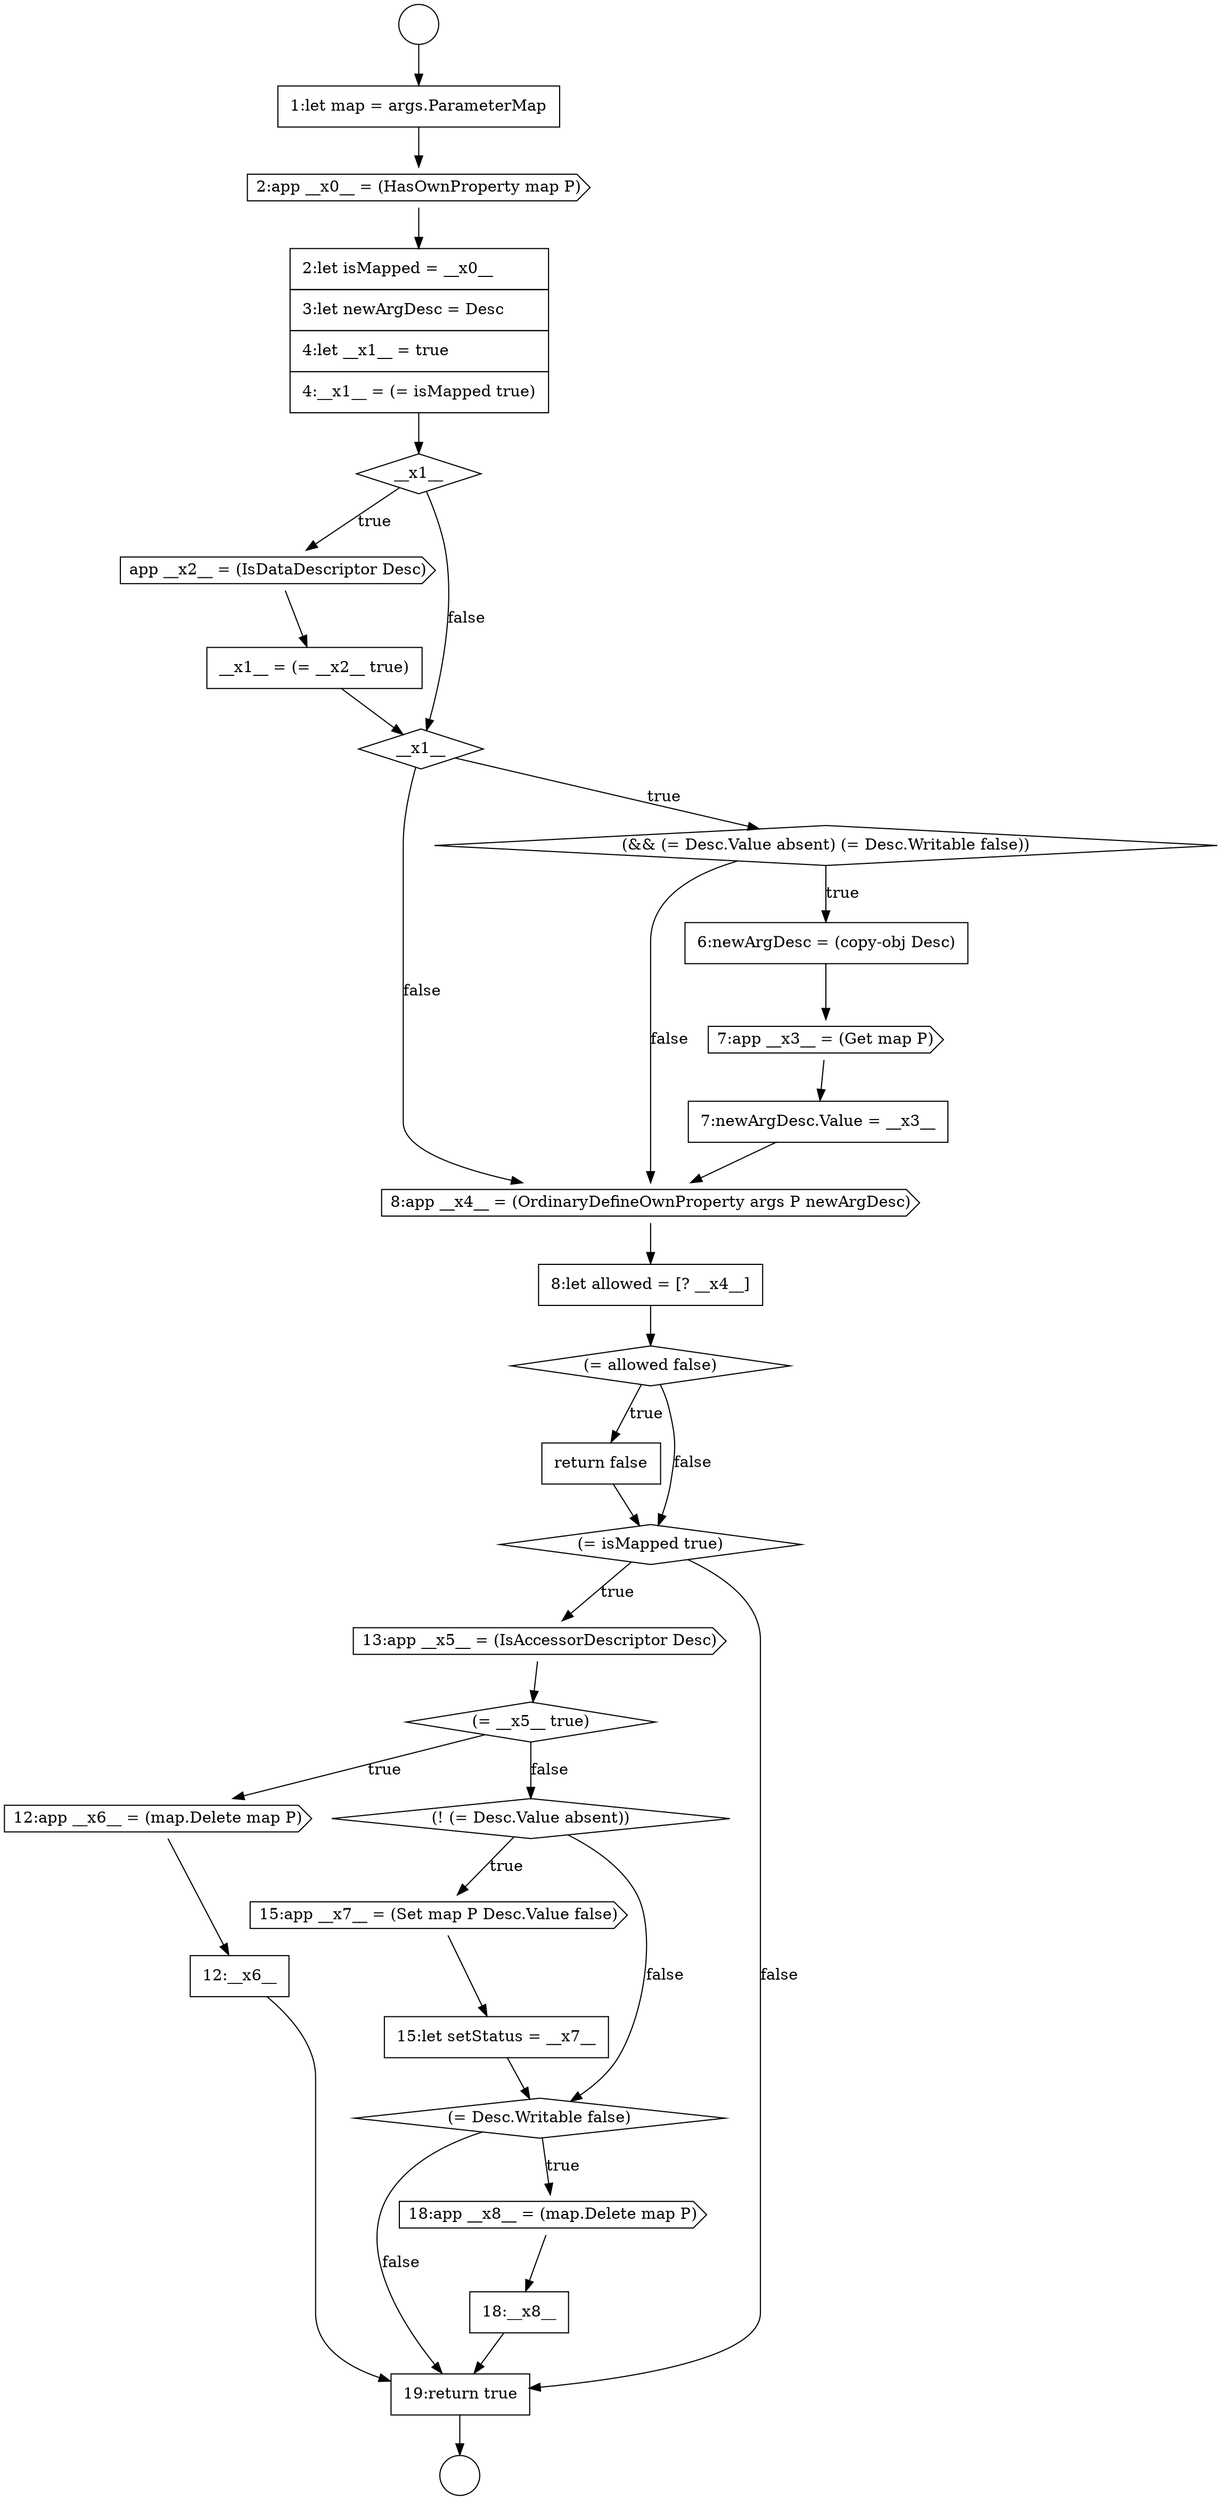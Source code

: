 digraph {
  node2495 [shape=diamond, label=<<font color="black">(= __x5__ true)</font>> color="black" fillcolor="white" style=filled]
  node2476 [shape=circle label=" " color="black" fillcolor="white" style=filled]
  node2491 [shape=diamond, label=<<font color="black">(= allowed false)</font>> color="black" fillcolor="white" style=filled]
  node2483 [shape=none, margin=0, label=<<font color="black">
    <table border="0" cellborder="1" cellspacing="0" cellpadding="10">
      <tr><td align="left">__x1__ = (= __x2__ true)</td></tr>
    </table>
  </font>> color="black" fillcolor="white" style=filled]
  node2496 [shape=cds, label=<<font color="black">12:app __x6__ = (map.Delete map P)</font>> color="black" fillcolor="white" style=filled]
  node2498 [shape=diamond, label=<<font color="black">(! (= Desc.Value absent))</font>> color="black" fillcolor="white" style=filled]
  node2489 [shape=cds, label=<<font color="black">8:app __x4__ = (OrdinaryDefineOwnProperty args P newArgDesc)</font>> color="black" fillcolor="white" style=filled]
  node2481 [shape=diamond, label=<<font color="black">__x1__</font>> color="black" fillcolor="white" style=filled]
  node2503 [shape=none, margin=0, label=<<font color="black">
    <table border="0" cellborder="1" cellspacing="0" cellpadding="10">
      <tr><td align="left">18:__x8__</td></tr>
    </table>
  </font>> color="black" fillcolor="white" style=filled]
  node2486 [shape=none, margin=0, label=<<font color="black">
    <table border="0" cellborder="1" cellspacing="0" cellpadding="10">
      <tr><td align="left">6:newArgDesc = (copy-obj Desc)</td></tr>
    </table>
  </font>> color="black" fillcolor="white" style=filled]
  node2500 [shape=none, margin=0, label=<<font color="black">
    <table border="0" cellborder="1" cellspacing="0" cellpadding="10">
      <tr><td align="left">15:let setStatus = __x7__</td></tr>
    </table>
  </font>> color="black" fillcolor="white" style=filled]
  node2494 [shape=cds, label=<<font color="black">13:app __x5__ = (IsAccessorDescriptor Desc)</font>> color="black" fillcolor="white" style=filled]
  node2499 [shape=cds, label=<<font color="black">15:app __x7__ = (Set map P Desc.Value false)</font>> color="black" fillcolor="white" style=filled]
  node2480 [shape=none, margin=0, label=<<font color="black">
    <table border="0" cellborder="1" cellspacing="0" cellpadding="10">
      <tr><td align="left">2:let isMapped = __x0__</td></tr>
      <tr><td align="left">3:let newArgDesc = Desc</td></tr>
      <tr><td align="left">4:let __x1__ = true</td></tr>
      <tr><td align="left">4:__x1__ = (= isMapped true)</td></tr>
    </table>
  </font>> color="black" fillcolor="white" style=filled]
  node2501 [shape=diamond, label=<<font color="black">(= Desc.Writable false)</font>> color="black" fillcolor="white" style=filled]
  node2488 [shape=none, margin=0, label=<<font color="black">
    <table border="0" cellborder="1" cellspacing="0" cellpadding="10">
      <tr><td align="left">7:newArgDesc.Value = __x3__</td></tr>
    </table>
  </font>> color="black" fillcolor="white" style=filled]
  node2477 [shape=circle label=" " color="black" fillcolor="white" style=filled]
  node2492 [shape=none, margin=0, label=<<font color="black">
    <table border="0" cellborder="1" cellspacing="0" cellpadding="10">
      <tr><td align="left">return false</td></tr>
    </table>
  </font>> color="black" fillcolor="white" style=filled]
  node2504 [shape=none, margin=0, label=<<font color="black">
    <table border="0" cellborder="1" cellspacing="0" cellpadding="10">
      <tr><td align="left">19:return true</td></tr>
    </table>
  </font>> color="black" fillcolor="white" style=filled]
  node2487 [shape=cds, label=<<font color="black">7:app __x3__ = (Get map P)</font>> color="black" fillcolor="white" style=filled]
  node2497 [shape=none, margin=0, label=<<font color="black">
    <table border="0" cellborder="1" cellspacing="0" cellpadding="10">
      <tr><td align="left">12:__x6__</td></tr>
    </table>
  </font>> color="black" fillcolor="white" style=filled]
  node2482 [shape=cds, label=<<font color="black">app __x2__ = (IsDataDescriptor Desc)</font>> color="black" fillcolor="white" style=filled]
  node2478 [shape=none, margin=0, label=<<font color="black">
    <table border="0" cellborder="1" cellspacing="0" cellpadding="10">
      <tr><td align="left">1:let map = args.ParameterMap</td></tr>
    </table>
  </font>> color="black" fillcolor="white" style=filled]
  node2493 [shape=diamond, label=<<font color="black">(= isMapped true)</font>> color="black" fillcolor="white" style=filled]
  node2479 [shape=cds, label=<<font color="black">2:app __x0__ = (HasOwnProperty map P)</font>> color="black" fillcolor="white" style=filled]
  node2490 [shape=none, margin=0, label=<<font color="black">
    <table border="0" cellborder="1" cellspacing="0" cellpadding="10">
      <tr><td align="left">8:let allowed = [? __x4__]</td></tr>
    </table>
  </font>> color="black" fillcolor="white" style=filled]
  node2502 [shape=cds, label=<<font color="black">18:app __x8__ = (map.Delete map P)</font>> color="black" fillcolor="white" style=filled]
  node2485 [shape=diamond, label=<<font color="black">(&amp;&amp; (= Desc.Value absent) (= Desc.Writable false))</font>> color="black" fillcolor="white" style=filled]
  node2484 [shape=diamond, label=<<font color="black">__x1__</font>> color="black" fillcolor="white" style=filled]
  node2485 -> node2486 [label=<<font color="black">true</font>> color="black"]
  node2485 -> node2489 [label=<<font color="black">false</font>> color="black"]
  node2493 -> node2494 [label=<<font color="black">true</font>> color="black"]
  node2493 -> node2504 [label=<<font color="black">false</font>> color="black"]
  node2500 -> node2501 [ color="black"]
  node2503 -> node2504 [ color="black"]
  node2498 -> node2499 [label=<<font color="black">true</font>> color="black"]
  node2498 -> node2501 [label=<<font color="black">false</font>> color="black"]
  node2492 -> node2493 [ color="black"]
  node2484 -> node2485 [label=<<font color="black">true</font>> color="black"]
  node2484 -> node2489 [label=<<font color="black">false</font>> color="black"]
  node2497 -> node2504 [ color="black"]
  node2486 -> node2487 [ color="black"]
  node2482 -> node2483 [ color="black"]
  node2504 -> node2477 [ color="black"]
  node2488 -> node2489 [ color="black"]
  node2481 -> node2482 [label=<<font color="black">true</font>> color="black"]
  node2481 -> node2484 [label=<<font color="black">false</font>> color="black"]
  node2501 -> node2502 [label=<<font color="black">true</font>> color="black"]
  node2501 -> node2504 [label=<<font color="black">false</font>> color="black"]
  node2489 -> node2490 [ color="black"]
  node2479 -> node2480 [ color="black"]
  node2499 -> node2500 [ color="black"]
  node2495 -> node2496 [label=<<font color="black">true</font>> color="black"]
  node2495 -> node2498 [label=<<font color="black">false</font>> color="black"]
  node2496 -> node2497 [ color="black"]
  node2494 -> node2495 [ color="black"]
  node2487 -> node2488 [ color="black"]
  node2480 -> node2481 [ color="black"]
  node2502 -> node2503 [ color="black"]
  node2476 -> node2478 [ color="black"]
  node2490 -> node2491 [ color="black"]
  node2491 -> node2492 [label=<<font color="black">true</font>> color="black"]
  node2491 -> node2493 [label=<<font color="black">false</font>> color="black"]
  node2478 -> node2479 [ color="black"]
  node2483 -> node2484 [ color="black"]
}
